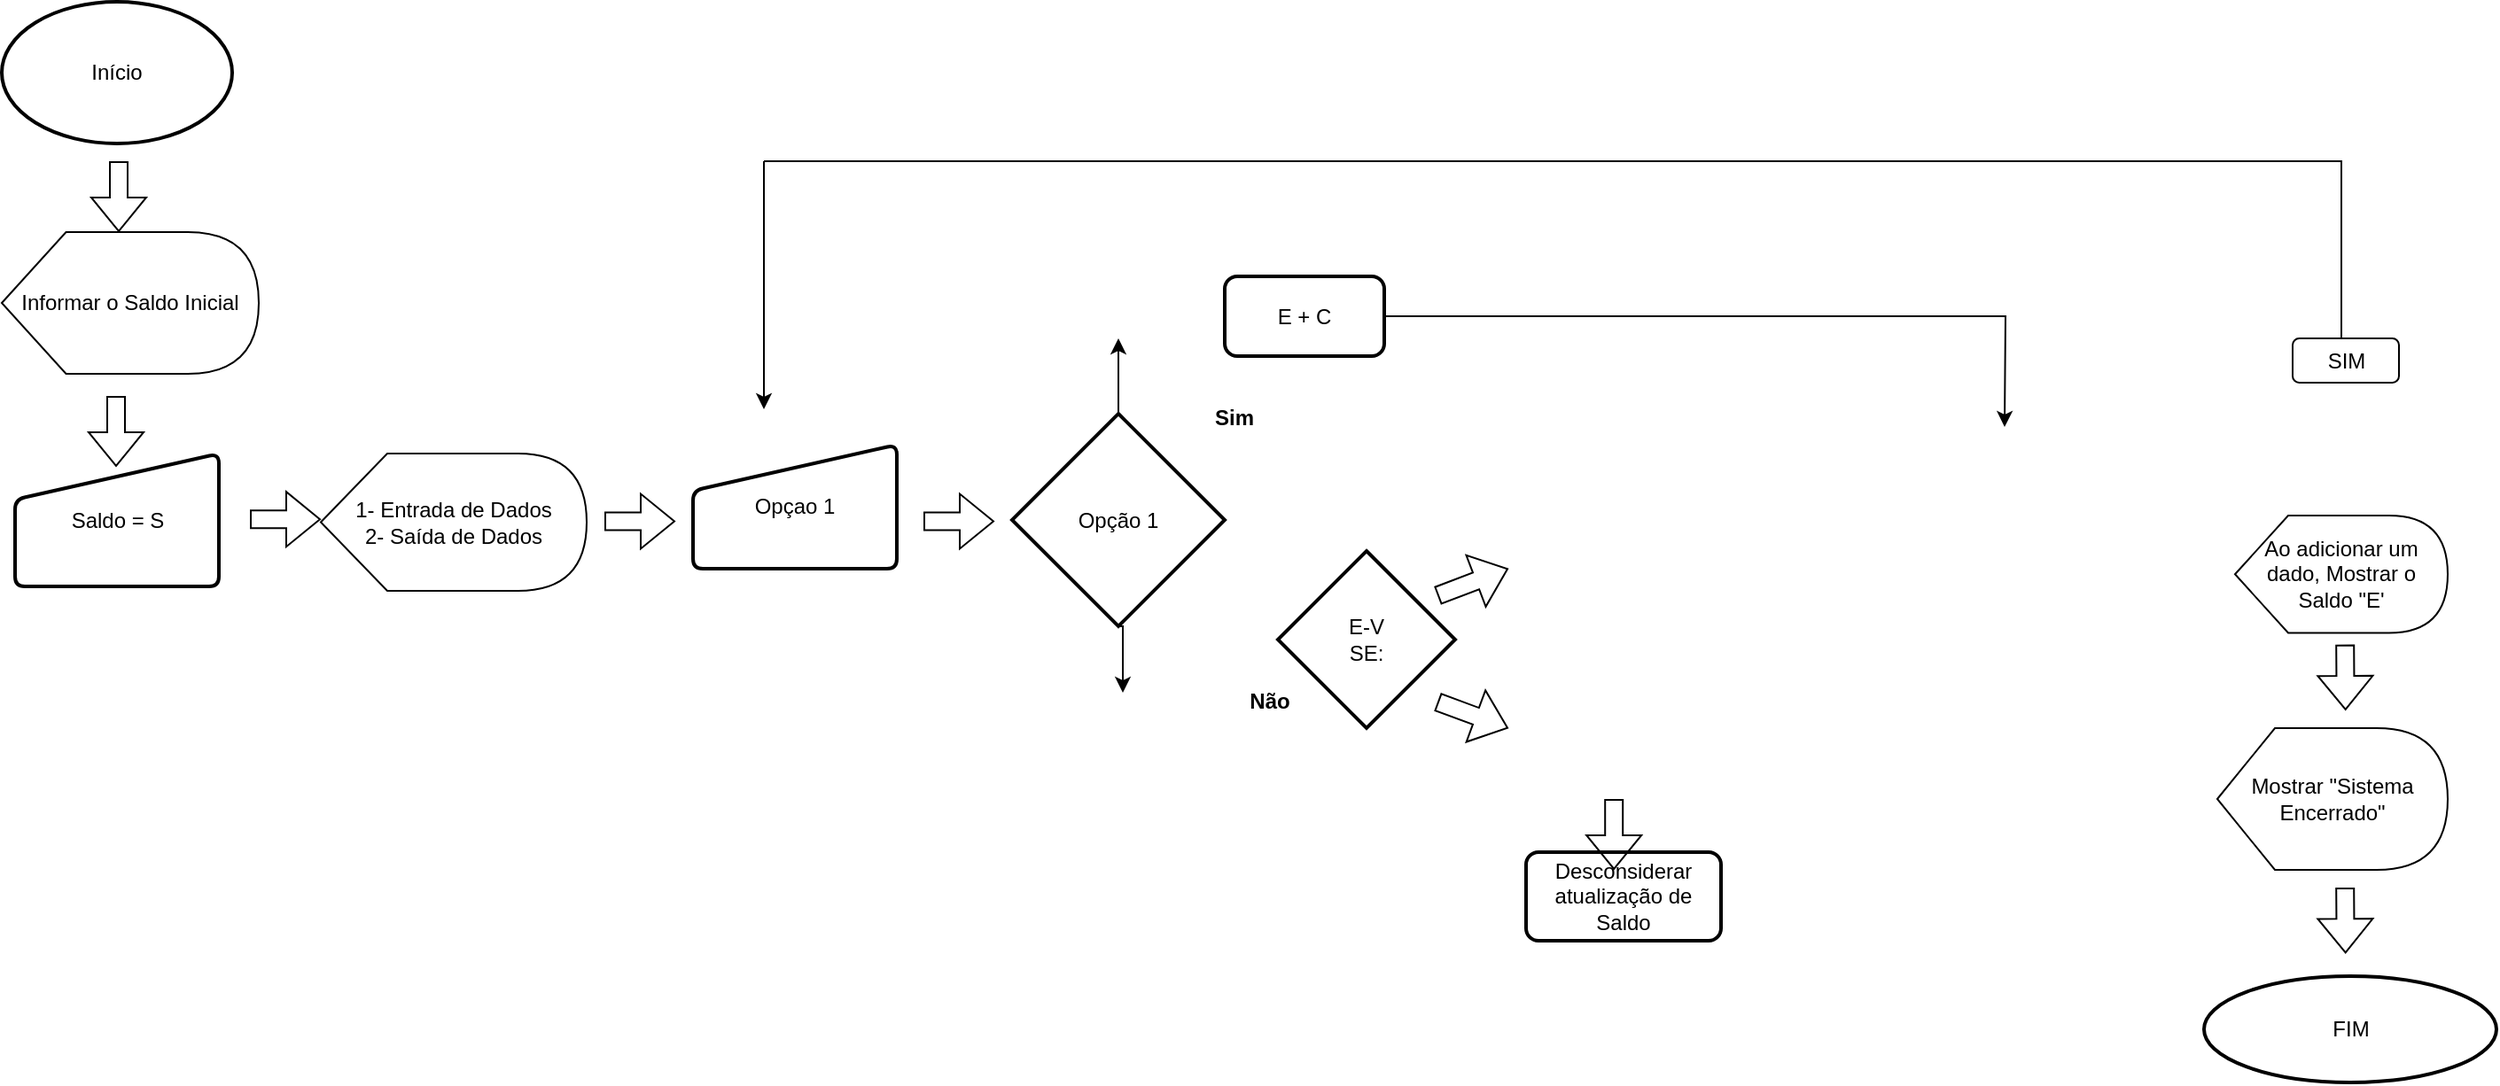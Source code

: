 <mxfile version="22.0.8" type="github" pages="2">
  <diagram id="zAwM45DpHathXPrW85D2" name="Página-1">
    <mxGraphModel dx="1434" dy="774" grid="1" gridSize="10" guides="1" tooltips="1" connect="1" arrows="1" fold="1" page="1" pageScale="1" pageWidth="980" pageHeight="690" math="0" shadow="0">
      <root>
        <mxCell id="0" />
        <mxCell id="1" parent="0" />
        <mxCell id="URq3C6O7KlHp4ZyZ8w96-13" value="" style="shape=flexArrow;endArrow=classic;html=1;rounded=0;" parent="1" edge="1">
          <mxGeometry width="50" height="50" relative="1" as="geometry">
            <mxPoint x="180" y="332.1" as="sourcePoint" />
            <mxPoint x="220" y="332.1" as="targetPoint" />
          </mxGeometry>
        </mxCell>
        <mxCell id="URq3C6O7KlHp4ZyZ8w96-16" value="" style="shape=flexArrow;endArrow=classic;html=1;rounded=0;" parent="1" edge="1">
          <mxGeometry width="50" height="50" relative="1" as="geometry">
            <mxPoint x="380" y="333.25" as="sourcePoint" />
            <mxPoint x="420" y="333.25" as="targetPoint" />
          </mxGeometry>
        </mxCell>
        <mxCell id="nw8zfE0IweU4Bdvtm1-o-6" style="edgeStyle=orthogonalEdgeStyle;rounded=0;orthogonalLoop=1;jettySize=auto;html=1;exitX=1;exitY=0.5;exitDx=0;exitDy=0;" parent="1" source="URq3C6O7KlHp4ZyZ8w96-17" edge="1">
          <mxGeometry relative="1" as="geometry">
            <mxPoint x="1170" y="280" as="targetPoint" />
          </mxGeometry>
        </mxCell>
        <mxCell id="URq3C6O7KlHp4ZyZ8w96-17" value="E + C" style="rounded=1;whiteSpace=wrap;html=1;absoluteArcSize=1;arcSize=14;strokeWidth=2;" parent="1" vertex="1">
          <mxGeometry x="730" y="195" width="90" height="45" as="geometry" />
        </mxCell>
        <mxCell id="URq3C6O7KlHp4ZyZ8w96-26" value="Desconsiderar atualização de Saldo" style="rounded=1;whiteSpace=wrap;html=1;absoluteArcSize=1;arcSize=14;strokeWidth=2;" parent="1" vertex="1">
          <mxGeometry x="900" y="520" width="110" height="50" as="geometry" />
        </mxCell>
        <mxCell id="nw8zfE0IweU4Bdvtm1-o-11" value="SIM" style="rounded=1;whiteSpace=wrap;html=1;" parent="1" vertex="1">
          <mxGeometry x="1332.5" y="230" width="60" height="25" as="geometry" />
        </mxCell>
        <mxCell id="nw8zfE0IweU4Bdvtm1-o-17" value="FIM" style="ellipse;whiteSpace=wrap;html=1;rounded=1;arcSize=14;strokeWidth=2;" parent="1" vertex="1">
          <mxGeometry x="1282.5" y="590" width="165" height="60" as="geometry" />
        </mxCell>
        <mxCell id="nw8zfE0IweU4Bdvtm1-o-20" value="" style="shape=partialRectangle;whiteSpace=wrap;html=1;top=0;left=0;fillColor=none;rotation=-90;" parent="1" vertex="1">
          <mxGeometry x="1280" y="150" width="100" height="60" as="geometry" />
        </mxCell>
        <mxCell id="nw8zfE0IweU4Bdvtm1-o-23" value="" style="endArrow=none;html=1;rounded=0;" parent="1" edge="1">
          <mxGeometry width="50" height="50" relative="1" as="geometry">
            <mxPoint x="470" y="130" as="sourcePoint" />
            <mxPoint x="1300" y="130" as="targetPoint" />
          </mxGeometry>
        </mxCell>
        <mxCell id="nw8zfE0IweU4Bdvtm1-o-24" value="" style="endArrow=classic;html=1;rounded=0;" parent="1" edge="1">
          <mxGeometry width="50" height="50" relative="1" as="geometry">
            <mxPoint x="470" y="130" as="sourcePoint" />
            <mxPoint x="470" y="270" as="targetPoint" />
          </mxGeometry>
        </mxCell>
        <mxCell id="dijSrvxacsLSLiNsPIf2-5" value="Início" style="strokeWidth=2;html=1;shape=mxgraph.flowchart.start_2;whiteSpace=wrap;" parent="1" vertex="1">
          <mxGeometry x="40" y="40" width="130" height="80" as="geometry" />
        </mxCell>
        <mxCell id="dijSrvxacsLSLiNsPIf2-7" value="" style="shape=flexArrow;endArrow=classic;html=1;rounded=0;" parent="1" edge="1">
          <mxGeometry width="50" height="50" relative="1" as="geometry">
            <mxPoint x="106" y="130" as="sourcePoint" />
            <mxPoint x="106" y="170" as="targetPoint" />
          </mxGeometry>
        </mxCell>
        <mxCell id="6D9CzAvD1WX5cZGd-jI6-1" value="Informar o Saldo Inicial" style="shape=display;whiteSpace=wrap;html=1;" parent="1" vertex="1">
          <mxGeometry x="40" y="170" width="145" height="80" as="geometry" />
        </mxCell>
        <mxCell id="SXfANWnVWO6RLLjHBBKh-1" value="Saldo = S" style="html=1;strokeWidth=2;shape=manualInput;whiteSpace=wrap;rounded=1;size=26;arcSize=11;" parent="1" vertex="1">
          <mxGeometry x="47.5" y="295" width="115" height="75" as="geometry" />
        </mxCell>
        <mxCell id="SXfANWnVWO6RLLjHBBKh-2" value="" style="shape=flexArrow;endArrow=classic;html=1;rounded=0;" parent="1" edge="1">
          <mxGeometry width="50" height="50" relative="1" as="geometry">
            <mxPoint x="104.5" y="262.5" as="sourcePoint" />
            <mxPoint x="104.5" y="302.5" as="targetPoint" />
          </mxGeometry>
        </mxCell>
        <mxCell id="4JslAKUoNCHq3lBt2cL_-2" style="edgeStyle=orthogonalEdgeStyle;rounded=0;orthogonalLoop=1;jettySize=auto;html=1;exitX=0.5;exitY=1;exitDx=0;exitDy=0;exitPerimeter=0;entryX=0.5;entryY=0;entryDx=0;entryDy=0;" edge="1" parent="1" source="9paZCEfjC2MaXkOwci7P-1">
          <mxGeometry relative="1" as="geometry">
            <mxPoint x="672.5" y="430" as="targetPoint" />
          </mxGeometry>
        </mxCell>
        <mxCell id="4JslAKUoNCHq3lBt2cL_-3" style="edgeStyle=orthogonalEdgeStyle;rounded=0;orthogonalLoop=1;jettySize=auto;html=1;exitX=0.5;exitY=0;exitDx=0;exitDy=0;exitPerimeter=0;" edge="1" parent="1" source="9paZCEfjC2MaXkOwci7P-1">
          <mxGeometry relative="1" as="geometry">
            <mxPoint x="670" y="230" as="targetPoint" />
          </mxGeometry>
        </mxCell>
        <mxCell id="9paZCEfjC2MaXkOwci7P-1" value="&lt;div&gt;Opção 1&lt;/div&gt;" style="strokeWidth=2;html=1;shape=mxgraph.flowchart.decision;whiteSpace=wrap;" parent="1" vertex="1">
          <mxGeometry x="610" y="272.5" width="120" height="120" as="geometry" />
        </mxCell>
        <mxCell id="9paZCEfjC2MaXkOwci7P-2" value="&lt;div&gt;1- Entrada de Dados&lt;/div&gt;&lt;div&gt;2- Saída de Dados&lt;br&gt;&lt;/div&gt;" style="shape=display;whiteSpace=wrap;html=1;" parent="1" vertex="1">
          <mxGeometry x="220" y="295" width="150" height="77.5" as="geometry" />
        </mxCell>
        <mxCell id="1x2nDWAGcZtVaxNC59Dj-2" value="Opçao 1" style="html=1;strokeWidth=2;shape=manualInput;whiteSpace=wrap;rounded=1;size=26;arcSize=11;" parent="1" vertex="1">
          <mxGeometry x="430" y="290" width="115" height="70" as="geometry" />
        </mxCell>
        <mxCell id="1x2nDWAGcZtVaxNC59Dj-7" value="Ao adicionar um dado, Mostrar o Saldo &quot;E&#39;" style="shape=display;whiteSpace=wrap;html=1;" parent="1" vertex="1">
          <mxGeometry x="1300" y="330" width="120" height="66.25" as="geometry" />
        </mxCell>
        <mxCell id="1x2nDWAGcZtVaxNC59Dj-8" value="E-V&lt;br&gt;SE:" style="strokeWidth=2;html=1;shape=mxgraph.flowchart.decision;whiteSpace=wrap;" parent="1" vertex="1">
          <mxGeometry x="760" y="350" width="100" height="100" as="geometry" />
        </mxCell>
        <mxCell id="1x2nDWAGcZtVaxNC59Dj-10" value="" style="shape=flexArrow;endArrow=classic;html=1;rounded=0;" parent="1" edge="1">
          <mxGeometry width="50" height="50" relative="1" as="geometry">
            <mxPoint x="850" y="375.2" as="sourcePoint" />
            <mxPoint x="890" y="360" as="targetPoint" />
          </mxGeometry>
        </mxCell>
        <mxCell id="1x2nDWAGcZtVaxNC59Dj-11" value="" style="shape=flexArrow;endArrow=classic;html=1;rounded=0;" parent="1" edge="1">
          <mxGeometry width="50" height="50" relative="1" as="geometry">
            <mxPoint x="850" y="435.2" as="sourcePoint" />
            <mxPoint x="890" y="450" as="targetPoint" />
          </mxGeometry>
        </mxCell>
        <mxCell id="1x2nDWAGcZtVaxNC59Dj-12" value="" style="shape=flexArrow;endArrow=classic;html=1;rounded=0;" parent="1" edge="1">
          <mxGeometry width="50" height="50" relative="1" as="geometry">
            <mxPoint x="949.6" y="490" as="sourcePoint" />
            <mxPoint x="949.6" y="530" as="targetPoint" />
          </mxGeometry>
        </mxCell>
        <mxCell id="1x2nDWAGcZtVaxNC59Dj-18" value="" style="shape=flexArrow;endArrow=classic;html=1;rounded=0;" parent="1" edge="1">
          <mxGeometry width="50" height="50" relative="1" as="geometry">
            <mxPoint x="1362.1" y="402.85" as="sourcePoint" />
            <mxPoint x="1362.35" y="440" as="targetPoint" />
          </mxGeometry>
        </mxCell>
        <mxCell id="1x2nDWAGcZtVaxNC59Dj-20" value="" style="edgeStyle=orthogonalEdgeStyle;rounded=0;orthogonalLoop=1;jettySize=auto;html=1;" parent="1" target="1x2nDWAGcZtVaxNC59Dj-19" edge="1">
          <mxGeometry relative="1" as="geometry">
            <mxPoint x="1370" y="486.88" as="sourcePoint" />
            <mxPoint x="1363" y="530" as="targetPoint" />
          </mxGeometry>
        </mxCell>
        <mxCell id="1x2nDWAGcZtVaxNC59Dj-19" value="Mostrar &quot;Sistema Encerrado&quot;" style="shape=display;whiteSpace=wrap;html=1;" parent="1" vertex="1">
          <mxGeometry x="1290" y="450" width="130" height="80" as="geometry" />
        </mxCell>
        <mxCell id="1x2nDWAGcZtVaxNC59Dj-21" value="" style="shape=flexArrow;endArrow=classic;html=1;rounded=0;" parent="1" edge="1">
          <mxGeometry width="50" height="50" relative="1" as="geometry">
            <mxPoint x="1362.1" y="540" as="sourcePoint" />
            <mxPoint x="1362.35" y="577.15" as="targetPoint" />
          </mxGeometry>
        </mxCell>
        <mxCell id="j-H4uwWkcxne6lNj_nC7-3" value="Não" style="text;html=1;align=center;verticalAlign=middle;resizable=0;points=[];autosize=1;strokeColor=none;fillColor=none;fontStyle=1" vertex="1" parent="1">
          <mxGeometry x="730" y="420" width="50" height="30" as="geometry" />
        </mxCell>
        <mxCell id="j-H4uwWkcxne6lNj_nC7-4" value="Sim" style="text;html=1;align=center;verticalAlign=middle;resizable=0;points=[];autosize=1;strokeColor=none;fillColor=none;fontStyle=1" vertex="1" parent="1">
          <mxGeometry x="710" y="260" width="50" height="30" as="geometry" />
        </mxCell>
        <mxCell id="4JslAKUoNCHq3lBt2cL_-1" value="" style="shape=flexArrow;endArrow=classic;html=1;rounded=0;" edge="1" parent="1">
          <mxGeometry width="50" height="50" relative="1" as="geometry">
            <mxPoint x="560" y="333.25" as="sourcePoint" />
            <mxPoint x="600" y="333.25" as="targetPoint" />
          </mxGeometry>
        </mxCell>
      </root>
    </mxGraphModel>
  </diagram>
  <diagram id="TirI8kbaZ5W1pwOb-dv2" name="Página-2">
    <mxGraphModel dx="1434" dy="774" grid="1" gridSize="10" guides="1" tooltips="1" connect="1" arrows="1" fold="1" page="1" pageScale="1" pageWidth="827" pageHeight="1169" math="0" shadow="0">
      <root>
        <mxCell id="0" />
        <mxCell id="1" parent="0" />
        <mxCell id="Wew-WHtuhZpQHljSESFe-3" value="S - QR" style="rounded=0;whiteSpace=wrap;html=1;" vertex="1" parent="1">
          <mxGeometry x="90" y="330" width="120" height="60" as="geometry" />
        </mxCell>
      </root>
    </mxGraphModel>
  </diagram>
</mxfile>

